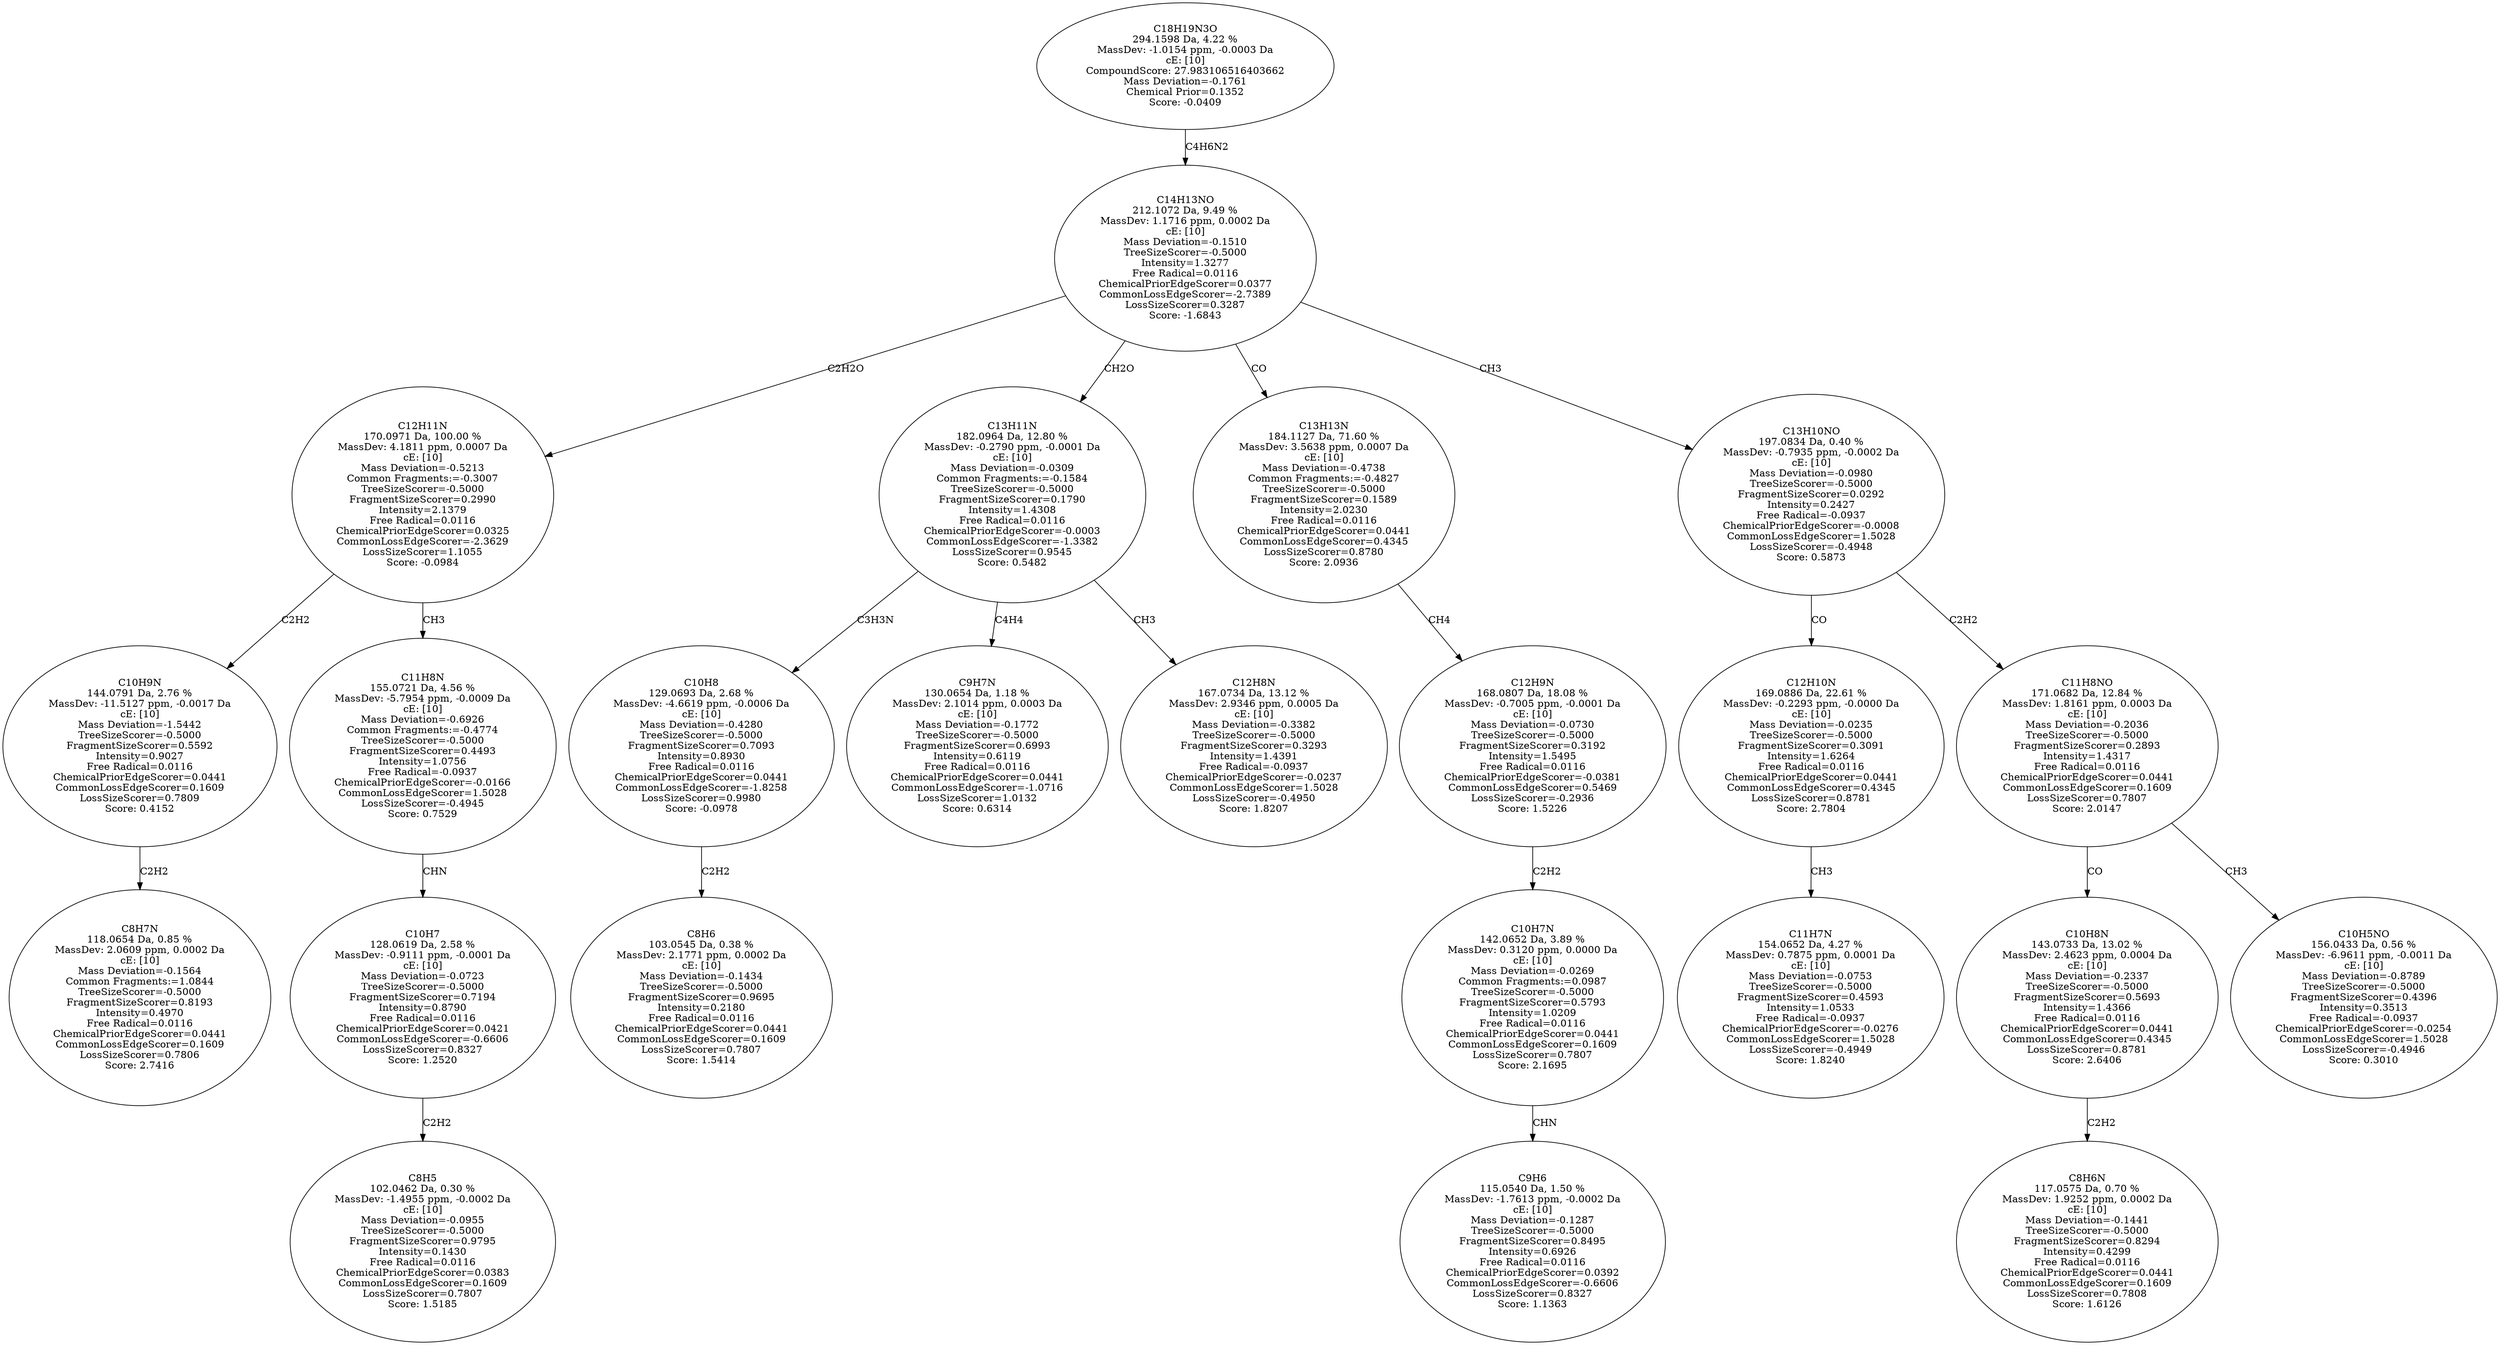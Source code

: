 strict digraph {
v1 [label="C8H7N\n118.0654 Da, 0.85 %\nMassDev: 2.0609 ppm, 0.0002 Da\ncE: [10]\nMass Deviation=-0.1564\nCommon Fragments:=1.0844\nTreeSizeScorer=-0.5000\nFragmentSizeScorer=0.8193\nIntensity=0.4970\nFree Radical=0.0116\nChemicalPriorEdgeScorer=0.0441\nCommonLossEdgeScorer=0.1609\nLossSizeScorer=0.7806\nScore: 2.7416"];
v2 [label="C10H9N\n144.0791 Da, 2.76 %\nMassDev: -11.5127 ppm, -0.0017 Da\ncE: [10]\nMass Deviation=-1.5442\nTreeSizeScorer=-0.5000\nFragmentSizeScorer=0.5592\nIntensity=0.9027\nFree Radical=0.0116\nChemicalPriorEdgeScorer=0.0441\nCommonLossEdgeScorer=0.1609\nLossSizeScorer=0.7809\nScore: 0.4152"];
v3 [label="C8H5\n102.0462 Da, 0.30 %\nMassDev: -1.4955 ppm, -0.0002 Da\ncE: [10]\nMass Deviation=-0.0955\nTreeSizeScorer=-0.5000\nFragmentSizeScorer=0.9795\nIntensity=0.1430\nFree Radical=0.0116\nChemicalPriorEdgeScorer=0.0383\nCommonLossEdgeScorer=0.1609\nLossSizeScorer=0.7807\nScore: 1.5185"];
v4 [label="C10H7\n128.0619 Da, 2.58 %\nMassDev: -0.9111 ppm, -0.0001 Da\ncE: [10]\nMass Deviation=-0.0723\nTreeSizeScorer=-0.5000\nFragmentSizeScorer=0.7194\nIntensity=0.8790\nFree Radical=0.0116\nChemicalPriorEdgeScorer=0.0421\nCommonLossEdgeScorer=-0.6606\nLossSizeScorer=0.8327\nScore: 1.2520"];
v5 [label="C11H8N\n155.0721 Da, 4.56 %\nMassDev: -5.7954 ppm, -0.0009 Da\ncE: [10]\nMass Deviation=-0.6926\nCommon Fragments:=-0.4774\nTreeSizeScorer=-0.5000\nFragmentSizeScorer=0.4493\nIntensity=1.0756\nFree Radical=-0.0937\nChemicalPriorEdgeScorer=-0.0166\nCommonLossEdgeScorer=1.5028\nLossSizeScorer=-0.4945\nScore: 0.7529"];
v6 [label="C12H11N\n170.0971 Da, 100.00 %\nMassDev: 4.1811 ppm, 0.0007 Da\ncE: [10]\nMass Deviation=-0.5213\nCommon Fragments:=-0.3007\nTreeSizeScorer=-0.5000\nFragmentSizeScorer=0.2990\nIntensity=2.1379\nFree Radical=0.0116\nChemicalPriorEdgeScorer=0.0325\nCommonLossEdgeScorer=-2.3629\nLossSizeScorer=1.1055\nScore: -0.0984"];
v7 [label="C8H6\n103.0545 Da, 0.38 %\nMassDev: 2.1771 ppm, 0.0002 Da\ncE: [10]\nMass Deviation=-0.1434\nTreeSizeScorer=-0.5000\nFragmentSizeScorer=0.9695\nIntensity=0.2180\nFree Radical=0.0116\nChemicalPriorEdgeScorer=0.0441\nCommonLossEdgeScorer=0.1609\nLossSizeScorer=0.7807\nScore: 1.5414"];
v8 [label="C10H8\n129.0693 Da, 2.68 %\nMassDev: -4.6619 ppm, -0.0006 Da\ncE: [10]\nMass Deviation=-0.4280\nTreeSizeScorer=-0.5000\nFragmentSizeScorer=0.7093\nIntensity=0.8930\nFree Radical=0.0116\nChemicalPriorEdgeScorer=0.0441\nCommonLossEdgeScorer=-1.8258\nLossSizeScorer=0.9980\nScore: -0.0978"];
v9 [label="C9H7N\n130.0654 Da, 1.18 %\nMassDev: 2.1014 ppm, 0.0003 Da\ncE: [10]\nMass Deviation=-0.1772\nTreeSizeScorer=-0.5000\nFragmentSizeScorer=0.6993\nIntensity=0.6119\nFree Radical=0.0116\nChemicalPriorEdgeScorer=0.0441\nCommonLossEdgeScorer=-1.0716\nLossSizeScorer=1.0132\nScore: 0.6314"];
v10 [label="C12H8N\n167.0734 Da, 13.12 %\nMassDev: 2.9346 ppm, 0.0005 Da\ncE: [10]\nMass Deviation=-0.3382\nTreeSizeScorer=-0.5000\nFragmentSizeScorer=0.3293\nIntensity=1.4391\nFree Radical=-0.0937\nChemicalPriorEdgeScorer=-0.0237\nCommonLossEdgeScorer=1.5028\nLossSizeScorer=-0.4950\nScore: 1.8207"];
v11 [label="C13H11N\n182.0964 Da, 12.80 %\nMassDev: -0.2790 ppm, -0.0001 Da\ncE: [10]\nMass Deviation=-0.0309\nCommon Fragments:=-0.1584\nTreeSizeScorer=-0.5000\nFragmentSizeScorer=0.1790\nIntensity=1.4308\nFree Radical=0.0116\nChemicalPriorEdgeScorer=-0.0003\nCommonLossEdgeScorer=-1.3382\nLossSizeScorer=0.9545\nScore: 0.5482"];
v12 [label="C9H6\n115.0540 Da, 1.50 %\nMassDev: -1.7613 ppm, -0.0002 Da\ncE: [10]\nMass Deviation=-0.1287\nTreeSizeScorer=-0.5000\nFragmentSizeScorer=0.8495\nIntensity=0.6926\nFree Radical=0.0116\nChemicalPriorEdgeScorer=0.0392\nCommonLossEdgeScorer=-0.6606\nLossSizeScorer=0.8327\nScore: 1.1363"];
v13 [label="C10H7N\n142.0652 Da, 3.89 %\nMassDev: 0.3120 ppm, 0.0000 Da\ncE: [10]\nMass Deviation=-0.0269\nCommon Fragments:=0.0987\nTreeSizeScorer=-0.5000\nFragmentSizeScorer=0.5793\nIntensity=1.0209\nFree Radical=0.0116\nChemicalPriorEdgeScorer=0.0441\nCommonLossEdgeScorer=0.1609\nLossSizeScorer=0.7807\nScore: 2.1695"];
v14 [label="C12H9N\n168.0807 Da, 18.08 %\nMassDev: -0.7005 ppm, -0.0001 Da\ncE: [10]\nMass Deviation=-0.0730\nTreeSizeScorer=-0.5000\nFragmentSizeScorer=0.3192\nIntensity=1.5495\nFree Radical=0.0116\nChemicalPriorEdgeScorer=-0.0381\nCommonLossEdgeScorer=0.5469\nLossSizeScorer=-0.2936\nScore: 1.5226"];
v15 [label="C13H13N\n184.1127 Da, 71.60 %\nMassDev: 3.5638 ppm, 0.0007 Da\ncE: [10]\nMass Deviation=-0.4738\nCommon Fragments:=-0.4827\nTreeSizeScorer=-0.5000\nFragmentSizeScorer=0.1589\nIntensity=2.0230\nFree Radical=0.0116\nChemicalPriorEdgeScorer=0.0441\nCommonLossEdgeScorer=0.4345\nLossSizeScorer=0.8780\nScore: 2.0936"];
v16 [label="C11H7N\n154.0652 Da, 4.27 %\nMassDev: 0.7875 ppm, 0.0001 Da\ncE: [10]\nMass Deviation=-0.0753\nTreeSizeScorer=-0.5000\nFragmentSizeScorer=0.4593\nIntensity=1.0533\nFree Radical=-0.0937\nChemicalPriorEdgeScorer=-0.0276\nCommonLossEdgeScorer=1.5028\nLossSizeScorer=-0.4949\nScore: 1.8240"];
v17 [label="C12H10N\n169.0886 Da, 22.61 %\nMassDev: -0.2293 ppm, -0.0000 Da\ncE: [10]\nMass Deviation=-0.0235\nTreeSizeScorer=-0.5000\nFragmentSizeScorer=0.3091\nIntensity=1.6264\nFree Radical=0.0116\nChemicalPriorEdgeScorer=0.0441\nCommonLossEdgeScorer=0.4345\nLossSizeScorer=0.8781\nScore: 2.7804"];
v18 [label="C8H6N\n117.0575 Da, 0.70 %\nMassDev: 1.9252 ppm, 0.0002 Da\ncE: [10]\nMass Deviation=-0.1441\nTreeSizeScorer=-0.5000\nFragmentSizeScorer=0.8294\nIntensity=0.4299\nFree Radical=0.0116\nChemicalPriorEdgeScorer=0.0441\nCommonLossEdgeScorer=0.1609\nLossSizeScorer=0.7808\nScore: 1.6126"];
v19 [label="C10H8N\n143.0733 Da, 13.02 %\nMassDev: 2.4623 ppm, 0.0004 Da\ncE: [10]\nMass Deviation=-0.2337\nTreeSizeScorer=-0.5000\nFragmentSizeScorer=0.5693\nIntensity=1.4366\nFree Radical=0.0116\nChemicalPriorEdgeScorer=0.0441\nCommonLossEdgeScorer=0.4345\nLossSizeScorer=0.8781\nScore: 2.6406"];
v20 [label="C10H5NO\n156.0433 Da, 0.56 %\nMassDev: -6.9611 ppm, -0.0011 Da\ncE: [10]\nMass Deviation=-0.8789\nTreeSizeScorer=-0.5000\nFragmentSizeScorer=0.4396\nIntensity=0.3513\nFree Radical=-0.0937\nChemicalPriorEdgeScorer=-0.0254\nCommonLossEdgeScorer=1.5028\nLossSizeScorer=-0.4946\nScore: 0.3010"];
v21 [label="C11H8NO\n171.0682 Da, 12.84 %\nMassDev: 1.8161 ppm, 0.0003 Da\ncE: [10]\nMass Deviation=-0.2036\nTreeSizeScorer=-0.5000\nFragmentSizeScorer=0.2893\nIntensity=1.4317\nFree Radical=0.0116\nChemicalPriorEdgeScorer=0.0441\nCommonLossEdgeScorer=0.1609\nLossSizeScorer=0.7807\nScore: 2.0147"];
v22 [label="C13H10NO\n197.0834 Da, 0.40 %\nMassDev: -0.7935 ppm, -0.0002 Da\ncE: [10]\nMass Deviation=-0.0980\nTreeSizeScorer=-0.5000\nFragmentSizeScorer=0.0292\nIntensity=0.2427\nFree Radical=-0.0937\nChemicalPriorEdgeScorer=-0.0008\nCommonLossEdgeScorer=1.5028\nLossSizeScorer=-0.4948\nScore: 0.5873"];
v23 [label="C14H13NO\n212.1072 Da, 9.49 %\nMassDev: 1.1716 ppm, 0.0002 Da\ncE: [10]\nMass Deviation=-0.1510\nTreeSizeScorer=-0.5000\nIntensity=1.3277\nFree Radical=0.0116\nChemicalPriorEdgeScorer=0.0377\nCommonLossEdgeScorer=-2.7389\nLossSizeScorer=0.3287\nScore: -1.6843"];
v24 [label="C18H19N3O\n294.1598 Da, 4.22 %\nMassDev: -1.0154 ppm, -0.0003 Da\ncE: [10]\nCompoundScore: 27.983106516403662\nMass Deviation=-0.1761\nChemical Prior=0.1352\nScore: -0.0409"];
v2 -> v1 [label="C2H2"];
v6 -> v2 [label="C2H2"];
v4 -> v3 [label="C2H2"];
v5 -> v4 [label="CHN"];
v6 -> v5 [label="CH3"];
v23 -> v6 [label="C2H2O"];
v8 -> v7 [label="C2H2"];
v11 -> v8 [label="C3H3N"];
v11 -> v9 [label="C4H4"];
v11 -> v10 [label="CH3"];
v23 -> v11 [label="CH2O"];
v13 -> v12 [label="CHN"];
v14 -> v13 [label="C2H2"];
v15 -> v14 [label="CH4"];
v23 -> v15 [label="CO"];
v17 -> v16 [label="CH3"];
v22 -> v17 [label="CO"];
v19 -> v18 [label="C2H2"];
v21 -> v19 [label="CO"];
v21 -> v20 [label="CH3"];
v22 -> v21 [label="C2H2"];
v23 -> v22 [label="CH3"];
v24 -> v23 [label="C4H6N2"];
}